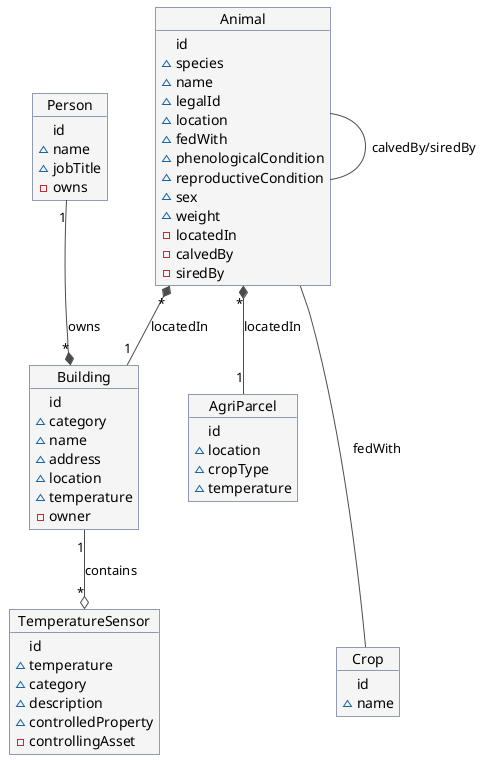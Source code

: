 @startuml
skinparam object {
  BackgroundColor #f5f5f5
  ArrowColor #4c4c4c
  BorderColor #233c68
}




object AgriParcel
AgriParcel : id 
AgriParcel : ~location
AgriParcel : ~cropType
AgriParcel : ~temperature

object TemperatureSensor
TemperatureSensor : id 
TemperatureSensor : ~temperature 
TemperatureSensor : ~category 
TemperatureSensor : ~description 
TemperatureSensor : ~controlledProperty 
TemperatureSensor : -controllingAsset 


object Animal
Animal : id 
Animal : ~species
Animal : ~name 
Animal : ~legalId 
Animal : ~location
Animal : ~fedWith
Animal : ~phenologicalCondition
Animal : ~reproductiveCondition
Animal : ~sex
Animal : ~weight
Animal : -locatedIn
Animal : -calvedBy
Animal : -siredBy

object Building
Building : id 
Building : ~category
Building : ~name 
Building : ~address 
Building : ~location
Building : ~temperature
Building : -owner 

object Person
Person : id 
Person : ~name 
Person : ~jobTitle
Person : -owns 

object Crop
Crop : id 
Crop : ~name

Animal "*" *-- "1" Building : locatedIn 
Animal "*" *-- "1" AgriParcel : locatedIn 
Animal  ---  Animal : calvedBy/siredBy 
Animal  ---  Crop : fedWith 

Building "*" *-up- "1" Person : owns 
Building "1" -down-o " *" TemperatureSensor :  contains
@enduml
